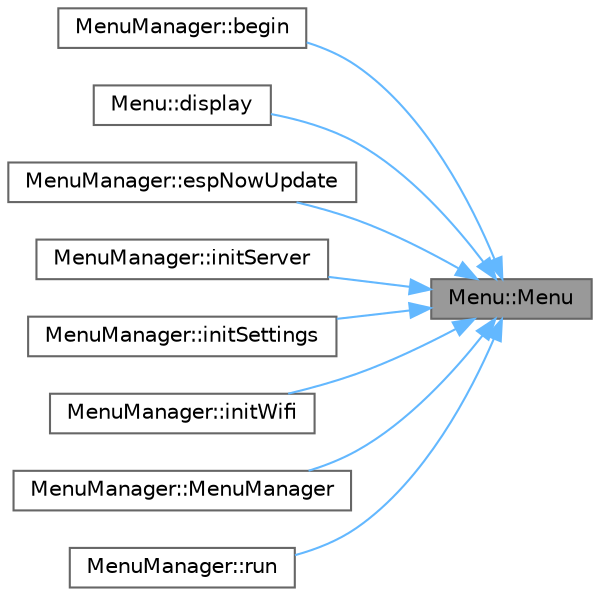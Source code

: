 digraph "Menu::Menu"
{
 // LATEX_PDF_SIZE
  bgcolor="transparent";
  edge [fontname=Helvetica,fontsize=10,labelfontname=Helvetica,labelfontsize=10];
  node [fontname=Helvetica,fontsize=10,shape=box,height=0.2,width=0.4];
  rankdir="RL";
  Node1 [id="Node000001",label="Menu::Menu",height=0.2,width=0.4,color="gray40", fillcolor="grey60", style="filled", fontcolor="black",tooltip=" "];
  Node1 -> Node2 [id="edge1_Node000001_Node000002",dir="back",color="steelblue1",style="solid",tooltip=" "];
  Node2 [id="Node000002",label="MenuManager::begin",height=0.2,width=0.4,color="grey40", fillcolor="white", style="filled",URL="$class_menu_manager.html#a42e07ecc4b6ac9bc8ee85e1fd41c3339",tooltip=" "];
  Node1 -> Node3 [id="edge2_Node000001_Node000003",dir="back",color="steelblue1",style="solid",tooltip=" "];
  Node3 [id="Node000003",label="Menu::display",height=0.2,width=0.4,color="grey40", fillcolor="white", style="filled",URL="$class_menu.html#af1cd3e7d2be63908713e3bfb3b597fa7",tooltip=" "];
  Node1 -> Node4 [id="edge3_Node000001_Node000004",dir="back",color="steelblue1",style="solid",tooltip=" "];
  Node4 [id="Node000004",label="MenuManager::espNowUpdate",height=0.2,width=0.4,color="grey40", fillcolor="white", style="filled",URL="$class_menu_manager.html#a245493a2cd1d70c04081ffaac2ebd8da",tooltip=" "];
  Node1 -> Node5 [id="edge4_Node000001_Node000005",dir="back",color="steelblue1",style="solid",tooltip=" "];
  Node5 [id="Node000005",label="MenuManager::initServer",height=0.2,width=0.4,color="grey40", fillcolor="white", style="filled",URL="$class_menu_manager.html#a58f16e2496a3d9388060b71d34a031b4",tooltip=" "];
  Node1 -> Node6 [id="edge5_Node000001_Node000006",dir="back",color="steelblue1",style="solid",tooltip=" "];
  Node6 [id="Node000006",label="MenuManager::initSettings",height=0.2,width=0.4,color="grey40", fillcolor="white", style="filled",URL="$class_menu_manager.html#ae400cc05a109ce272c4070549cb17f4d",tooltip=" "];
  Node1 -> Node7 [id="edge6_Node000001_Node000007",dir="back",color="steelblue1",style="solid",tooltip=" "];
  Node7 [id="Node000007",label="MenuManager::initWifi",height=0.2,width=0.4,color="grey40", fillcolor="white", style="filled",URL="$class_menu_manager.html#aa16ddad4928c8ed4a1db39e41af31b92",tooltip=" "];
  Node1 -> Node8 [id="edge7_Node000001_Node000008",dir="back",color="steelblue1",style="solid",tooltip=" "];
  Node8 [id="Node000008",label="MenuManager::MenuManager",height=0.2,width=0.4,color="grey40", fillcolor="white", style="filled",URL="$class_menu_manager.html#a1534958928e1e97c949d17ee32ff4369",tooltip=" "];
  Node1 -> Node9 [id="edge8_Node000001_Node000009",dir="back",color="steelblue1",style="solid",tooltip=" "];
  Node9 [id="Node000009",label="MenuManager::run",height=0.2,width=0.4,color="grey40", fillcolor="white", style="filled",URL="$class_menu_manager.html#aaa37cf39efc7db5a3ef340bb18389cda",tooltip=" "];
}
